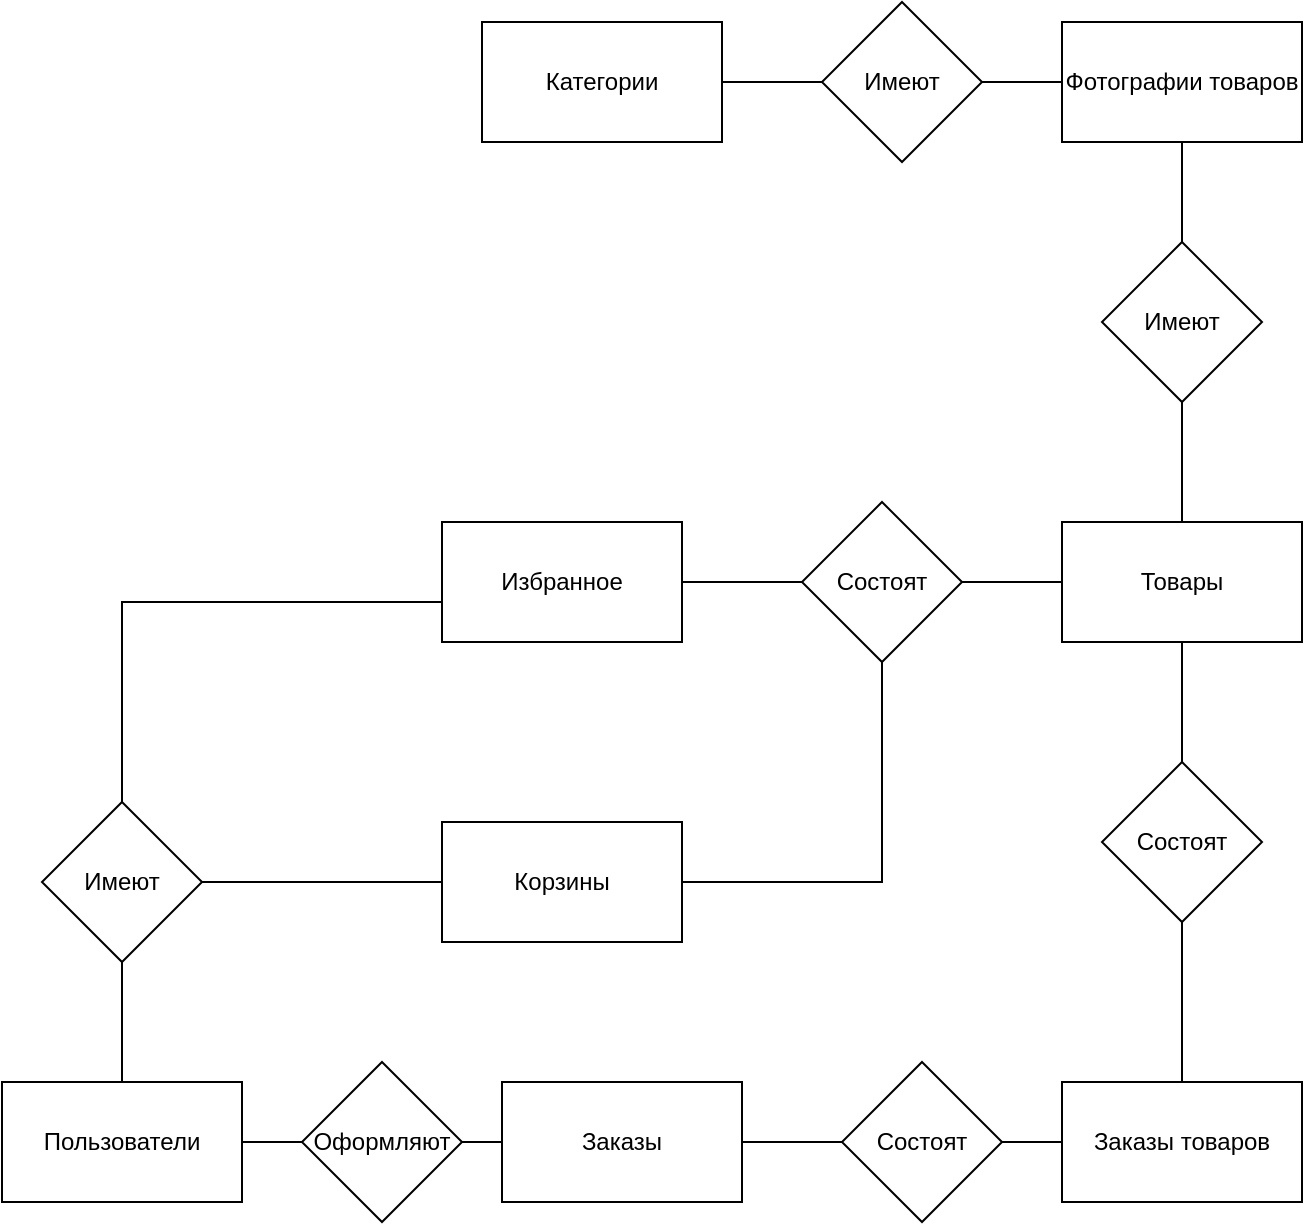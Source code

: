 <mxfile version="26.0.4">
  <diagram name="Страница — 1" id="VPn3LpcXtQ6yUXgO_weR">
    <mxGraphModel dx="2927" dy="1148" grid="1" gridSize="10" guides="1" tooltips="1" connect="1" arrows="1" fold="1" page="1" pageScale="1" pageWidth="827" pageHeight="1169" math="0" shadow="0">
      <root>
        <mxCell id="0" />
        <mxCell id="1" parent="0" />
        <mxCell id="qHcGN9e1OF9upkJ_GEsl-14" value="Пользователи" style="rounded=0;whiteSpace=wrap;html=1;" vertex="1" parent="1">
          <mxGeometry x="-100" y="610" width="120" height="60" as="geometry" />
        </mxCell>
        <mxCell id="qHcGN9e1OF9upkJ_GEsl-16" value="Корзины" style="rounded=0;whiteSpace=wrap;html=1;" vertex="1" parent="1">
          <mxGeometry x="120" y="480" width="120" height="60" as="geometry" />
        </mxCell>
        <mxCell id="qHcGN9e1OF9upkJ_GEsl-17" value="Заказы товаров" style="rounded=0;whiteSpace=wrap;html=1;" vertex="1" parent="1">
          <mxGeometry x="430" y="610" width="120" height="60" as="geometry" />
        </mxCell>
        <mxCell id="qHcGN9e1OF9upkJ_GEsl-57" style="edgeStyle=orthogonalEdgeStyle;rounded=0;orthogonalLoop=1;jettySize=auto;html=1;endArrow=none;endFill=0;" edge="1" parent="1" source="qHcGN9e1OF9upkJ_GEsl-18" target="qHcGN9e1OF9upkJ_GEsl-54">
          <mxGeometry relative="1" as="geometry" />
        </mxCell>
        <mxCell id="qHcGN9e1OF9upkJ_GEsl-18" value="Избранное" style="rounded=0;whiteSpace=wrap;html=1;" vertex="1" parent="1">
          <mxGeometry x="120" y="330" width="120" height="60" as="geometry" />
        </mxCell>
        <mxCell id="qHcGN9e1OF9upkJ_GEsl-23" value="" style="edgeStyle=orthogonalEdgeStyle;rounded=0;orthogonalLoop=1;jettySize=auto;html=1;endArrow=none;endFill=0;" edge="1" parent="1" source="qHcGN9e1OF9upkJ_GEsl-19" target="qHcGN9e1OF9upkJ_GEsl-22">
          <mxGeometry relative="1" as="geometry" />
        </mxCell>
        <mxCell id="qHcGN9e1OF9upkJ_GEsl-28" value="" style="edgeStyle=orthogonalEdgeStyle;rounded=0;orthogonalLoop=1;jettySize=auto;html=1;endArrow=none;endFill=0;" edge="1" parent="1" source="qHcGN9e1OF9upkJ_GEsl-21" target="qHcGN9e1OF9upkJ_GEsl-27">
          <mxGeometry relative="1" as="geometry" />
        </mxCell>
        <mxCell id="qHcGN9e1OF9upkJ_GEsl-19" value="Товары" style="rounded=0;whiteSpace=wrap;html=1;" vertex="1" parent="1">
          <mxGeometry x="430" y="330" width="120" height="60" as="geometry" />
        </mxCell>
        <mxCell id="qHcGN9e1OF9upkJ_GEsl-20" value="Категории" style="rounded=0;whiteSpace=wrap;html=1;" vertex="1" parent="1">
          <mxGeometry x="140" y="80" width="120" height="60" as="geometry" />
        </mxCell>
        <mxCell id="qHcGN9e1OF9upkJ_GEsl-21" value="Фотографии товаров" style="whiteSpace=wrap;html=1;" vertex="1" parent="1">
          <mxGeometry x="430" y="80" width="120" height="60" as="geometry" />
        </mxCell>
        <mxCell id="qHcGN9e1OF9upkJ_GEsl-24" style="edgeStyle=orthogonalEdgeStyle;rounded=0;orthogonalLoop=1;jettySize=auto;html=1;endArrow=none;endFill=0;" edge="1" parent="1" source="qHcGN9e1OF9upkJ_GEsl-22" target="qHcGN9e1OF9upkJ_GEsl-21">
          <mxGeometry relative="1" as="geometry" />
        </mxCell>
        <mxCell id="qHcGN9e1OF9upkJ_GEsl-22" value="Имеют" style="rhombus;whiteSpace=wrap;html=1;rounded=0;" vertex="1" parent="1">
          <mxGeometry x="450" y="190" width="80" height="80" as="geometry" />
        </mxCell>
        <mxCell id="qHcGN9e1OF9upkJ_GEsl-27" value="Имеют" style="rhombus;whiteSpace=wrap;html=1;rounded=0;" vertex="1" parent="1">
          <mxGeometry x="310" y="70" width="80" height="80" as="geometry" />
        </mxCell>
        <mxCell id="qHcGN9e1OF9upkJ_GEsl-29" value="" style="edgeStyle=orthogonalEdgeStyle;rounded=0;orthogonalLoop=1;jettySize=auto;html=1;endArrow=none;endFill=0;entryX=1;entryY=0.5;entryDx=0;entryDy=0;" edge="1" parent="1" source="qHcGN9e1OF9upkJ_GEsl-27" target="qHcGN9e1OF9upkJ_GEsl-20">
          <mxGeometry relative="1" as="geometry">
            <mxPoint x="260" y="380" as="sourcePoint" />
            <mxPoint x="330" y="380" as="targetPoint" />
            <Array as="points" />
          </mxGeometry>
        </mxCell>
        <mxCell id="qHcGN9e1OF9upkJ_GEsl-33" value="" style="edgeStyle=orthogonalEdgeStyle;rounded=0;orthogonalLoop=1;jettySize=auto;html=1;endArrow=none;endFill=0;" edge="1" target="qHcGN9e1OF9upkJ_GEsl-35" parent="1" source="qHcGN9e1OF9upkJ_GEsl-17">
          <mxGeometry relative="1" as="geometry">
            <mxPoint x="490" y="595" as="sourcePoint" />
          </mxGeometry>
        </mxCell>
        <mxCell id="qHcGN9e1OF9upkJ_GEsl-34" style="edgeStyle=orthogonalEdgeStyle;rounded=0;orthogonalLoop=1;jettySize=auto;html=1;endArrow=none;endFill=0;entryX=0.5;entryY=1;entryDx=0;entryDy=0;" edge="1" source="qHcGN9e1OF9upkJ_GEsl-35" parent="1" target="qHcGN9e1OF9upkJ_GEsl-19">
          <mxGeometry relative="1" as="geometry">
            <mxPoint x="490" y="385" as="targetPoint" />
          </mxGeometry>
        </mxCell>
        <mxCell id="qHcGN9e1OF9upkJ_GEsl-35" value="Состоят" style="rhombus;whiteSpace=wrap;html=1;rounded=0;" vertex="1" parent="1">
          <mxGeometry x="450" y="450" width="80" height="80" as="geometry" />
        </mxCell>
        <mxCell id="qHcGN9e1OF9upkJ_GEsl-37" value="Заказы" style="rounded=0;whiteSpace=wrap;html=1;" vertex="1" parent="1">
          <mxGeometry x="150" y="610" width="120" height="60" as="geometry" />
        </mxCell>
        <mxCell id="qHcGN9e1OF9upkJ_GEsl-40" value="" style="edgeStyle=orthogonalEdgeStyle;rounded=0;orthogonalLoop=1;jettySize=auto;html=1;endArrow=none;endFill=0;" edge="1" target="qHcGN9e1OF9upkJ_GEsl-41" parent="1" source="qHcGN9e1OF9upkJ_GEsl-37">
          <mxGeometry relative="1" as="geometry">
            <mxPoint x="270" y="750" as="sourcePoint" />
          </mxGeometry>
        </mxCell>
        <mxCell id="qHcGN9e1OF9upkJ_GEsl-41" value="Состоят" style="rhombus;whiteSpace=wrap;html=1;rounded=0;" vertex="1" parent="1">
          <mxGeometry x="320" y="600" width="80" height="80" as="geometry" />
        </mxCell>
        <mxCell id="qHcGN9e1OF9upkJ_GEsl-42" style="edgeStyle=orthogonalEdgeStyle;rounded=0;orthogonalLoop=1;jettySize=auto;html=1;endArrow=none;endFill=0;" edge="1" source="qHcGN9e1OF9upkJ_GEsl-41" parent="1" target="qHcGN9e1OF9upkJ_GEsl-17">
          <mxGeometry relative="1" as="geometry">
            <mxPoint x="490" y="720" as="targetPoint" />
          </mxGeometry>
        </mxCell>
        <mxCell id="qHcGN9e1OF9upkJ_GEsl-43" style="edgeStyle=orthogonalEdgeStyle;rounded=0;orthogonalLoop=1;jettySize=auto;html=1;endArrow=none;endFill=0;" edge="1" source="qHcGN9e1OF9upkJ_GEsl-44" parent="1" target="qHcGN9e1OF9upkJ_GEsl-37">
          <mxGeometry relative="1" as="geometry">
            <mxPoint x="190" y="650" as="targetPoint" />
          </mxGeometry>
        </mxCell>
        <mxCell id="qHcGN9e1OF9upkJ_GEsl-44" value="Оформляют" style="rhombus;whiteSpace=wrap;html=1;rounded=0;" vertex="1" parent="1">
          <mxGeometry x="50" y="600" width="80" height="80" as="geometry" />
        </mxCell>
        <mxCell id="qHcGN9e1OF9upkJ_GEsl-45" value="" style="edgeStyle=orthogonalEdgeStyle;rounded=0;orthogonalLoop=1;jettySize=auto;html=1;endArrow=none;endFill=0;" edge="1" target="qHcGN9e1OF9upkJ_GEsl-44" parent="1" source="qHcGN9e1OF9upkJ_GEsl-14">
          <mxGeometry relative="1" as="geometry">
            <mxPoint x="30" y="650" as="sourcePoint" />
          </mxGeometry>
        </mxCell>
        <mxCell id="qHcGN9e1OF9upkJ_GEsl-47" value="" style="edgeStyle=orthogonalEdgeStyle;rounded=0;orthogonalLoop=1;jettySize=auto;html=1;endArrow=none;endFill=0;" edge="1" target="qHcGN9e1OF9upkJ_GEsl-49" parent="1" source="qHcGN9e1OF9upkJ_GEsl-14">
          <mxGeometry relative="1" as="geometry">
            <mxPoint x="-20" y="770" as="sourcePoint" />
          </mxGeometry>
        </mxCell>
        <mxCell id="qHcGN9e1OF9upkJ_GEsl-48" style="edgeStyle=orthogonalEdgeStyle;rounded=0;orthogonalLoop=1;jettySize=auto;html=1;endArrow=none;endFill=0;" edge="1" source="qHcGN9e1OF9upkJ_GEsl-49" parent="1" target="qHcGN9e1OF9upkJ_GEsl-18">
          <mxGeometry relative="1" as="geometry">
            <mxPoint x="110" y="770" as="targetPoint" />
            <Array as="points">
              <mxPoint x="-40" y="370" />
            </Array>
          </mxGeometry>
        </mxCell>
        <mxCell id="qHcGN9e1OF9upkJ_GEsl-58" style="edgeStyle=orthogonalEdgeStyle;rounded=0;orthogonalLoop=1;jettySize=auto;html=1;endArrow=none;endFill=0;" edge="1" parent="1" source="qHcGN9e1OF9upkJ_GEsl-49" target="qHcGN9e1OF9upkJ_GEsl-16">
          <mxGeometry relative="1" as="geometry" />
        </mxCell>
        <mxCell id="qHcGN9e1OF9upkJ_GEsl-49" value="Имеют" style="rhombus;whiteSpace=wrap;html=1;rounded=0;" vertex="1" parent="1">
          <mxGeometry x="-80" y="470" width="80" height="80" as="geometry" />
        </mxCell>
        <mxCell id="qHcGN9e1OF9upkJ_GEsl-52" value="" style="edgeStyle=orthogonalEdgeStyle;rounded=0;orthogonalLoop=1;jettySize=auto;html=1;endArrow=none;endFill=0;" edge="1" parent="1" target="qHcGN9e1OF9upkJ_GEsl-54" source="qHcGN9e1OF9upkJ_GEsl-16">
          <mxGeometry relative="1" as="geometry">
            <mxPoint x="340" y="560" as="sourcePoint" />
            <Array as="points">
              <mxPoint x="340" y="510" />
            </Array>
          </mxGeometry>
        </mxCell>
        <mxCell id="qHcGN9e1OF9upkJ_GEsl-53" style="edgeStyle=orthogonalEdgeStyle;rounded=0;orthogonalLoop=1;jettySize=auto;html=1;endArrow=none;endFill=0;" edge="1" parent="1" source="qHcGN9e1OF9upkJ_GEsl-54" target="qHcGN9e1OF9upkJ_GEsl-19">
          <mxGeometry relative="1" as="geometry">
            <mxPoint x="530" y="320" as="targetPoint" />
            <Array as="points">
              <mxPoint x="340" y="360" />
            </Array>
          </mxGeometry>
        </mxCell>
        <mxCell id="qHcGN9e1OF9upkJ_GEsl-54" value="Состоят" style="rhombus;whiteSpace=wrap;html=1;rounded=0;" vertex="1" parent="1">
          <mxGeometry x="300" y="320" width="80" height="80" as="geometry" />
        </mxCell>
      </root>
    </mxGraphModel>
  </diagram>
</mxfile>
